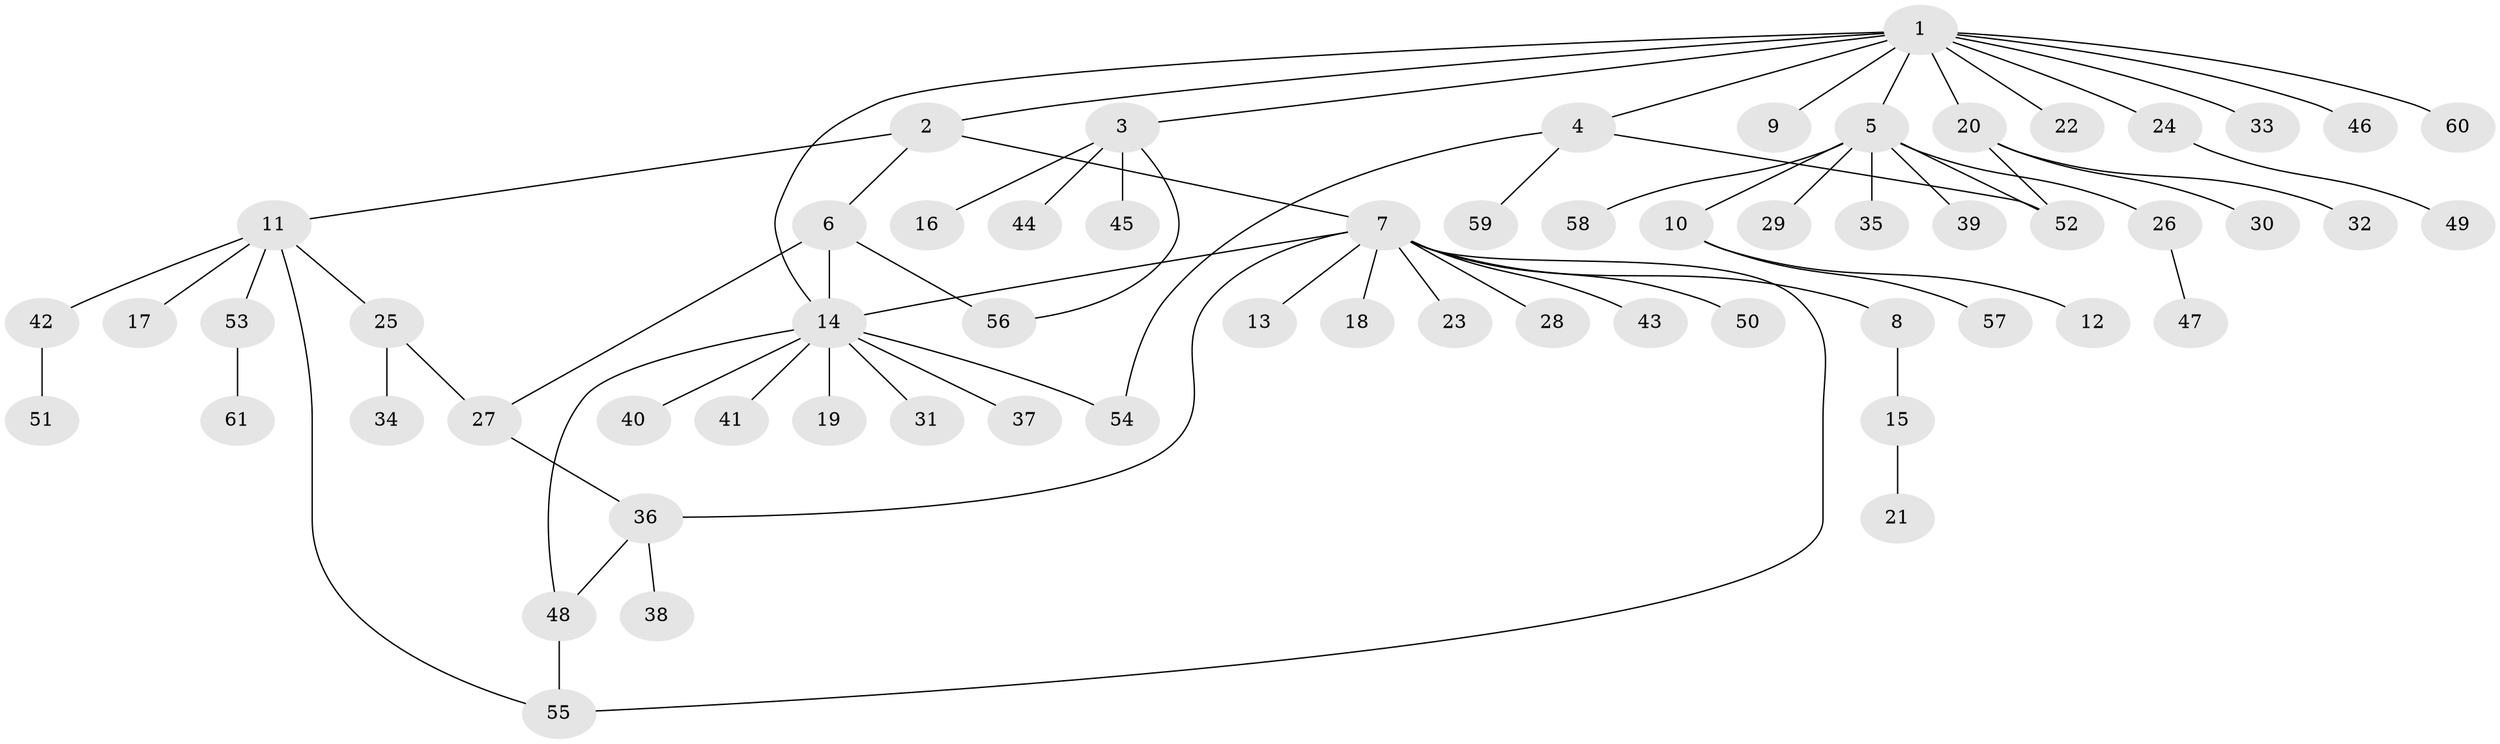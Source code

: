 // coarse degree distribution, {18: 0.021739130434782608, 6: 0.021739130434782608, 5: 0.043478260869565216, 4: 0.043478260869565216, 10: 0.021739130434782608, 2: 0.06521739130434782, 1: 0.6956521739130435, 7: 0.021739130434782608, 9: 0.021739130434782608, 3: 0.043478260869565216}
// Generated by graph-tools (version 1.1) at 2025/23/03/03/25 07:23:51]
// undirected, 61 vertices, 71 edges
graph export_dot {
graph [start="1"]
  node [color=gray90,style=filled];
  1;
  2;
  3;
  4;
  5;
  6;
  7;
  8;
  9;
  10;
  11;
  12;
  13;
  14;
  15;
  16;
  17;
  18;
  19;
  20;
  21;
  22;
  23;
  24;
  25;
  26;
  27;
  28;
  29;
  30;
  31;
  32;
  33;
  34;
  35;
  36;
  37;
  38;
  39;
  40;
  41;
  42;
  43;
  44;
  45;
  46;
  47;
  48;
  49;
  50;
  51;
  52;
  53;
  54;
  55;
  56;
  57;
  58;
  59;
  60;
  61;
  1 -- 2;
  1 -- 3;
  1 -- 4;
  1 -- 5;
  1 -- 9;
  1 -- 14;
  1 -- 20;
  1 -- 22;
  1 -- 24;
  1 -- 33;
  1 -- 46;
  1 -- 60;
  2 -- 6;
  2 -- 7;
  2 -- 11;
  3 -- 16;
  3 -- 44;
  3 -- 45;
  3 -- 56;
  4 -- 52;
  4 -- 54;
  4 -- 59;
  5 -- 10;
  5 -- 26;
  5 -- 29;
  5 -- 35;
  5 -- 39;
  5 -- 52;
  5 -- 58;
  6 -- 14;
  6 -- 27;
  6 -- 56;
  7 -- 8;
  7 -- 13;
  7 -- 14;
  7 -- 18;
  7 -- 23;
  7 -- 28;
  7 -- 36;
  7 -- 43;
  7 -- 50;
  7 -- 55;
  8 -- 15;
  10 -- 12;
  10 -- 57;
  11 -- 17;
  11 -- 25;
  11 -- 42;
  11 -- 53;
  11 -- 55;
  14 -- 19;
  14 -- 31;
  14 -- 37;
  14 -- 40;
  14 -- 41;
  14 -- 48;
  14 -- 54;
  15 -- 21;
  20 -- 30;
  20 -- 32;
  20 -- 52;
  24 -- 49;
  25 -- 27;
  25 -- 34;
  26 -- 47;
  27 -- 36;
  36 -- 38;
  36 -- 48;
  42 -- 51;
  48 -- 55;
  53 -- 61;
}
